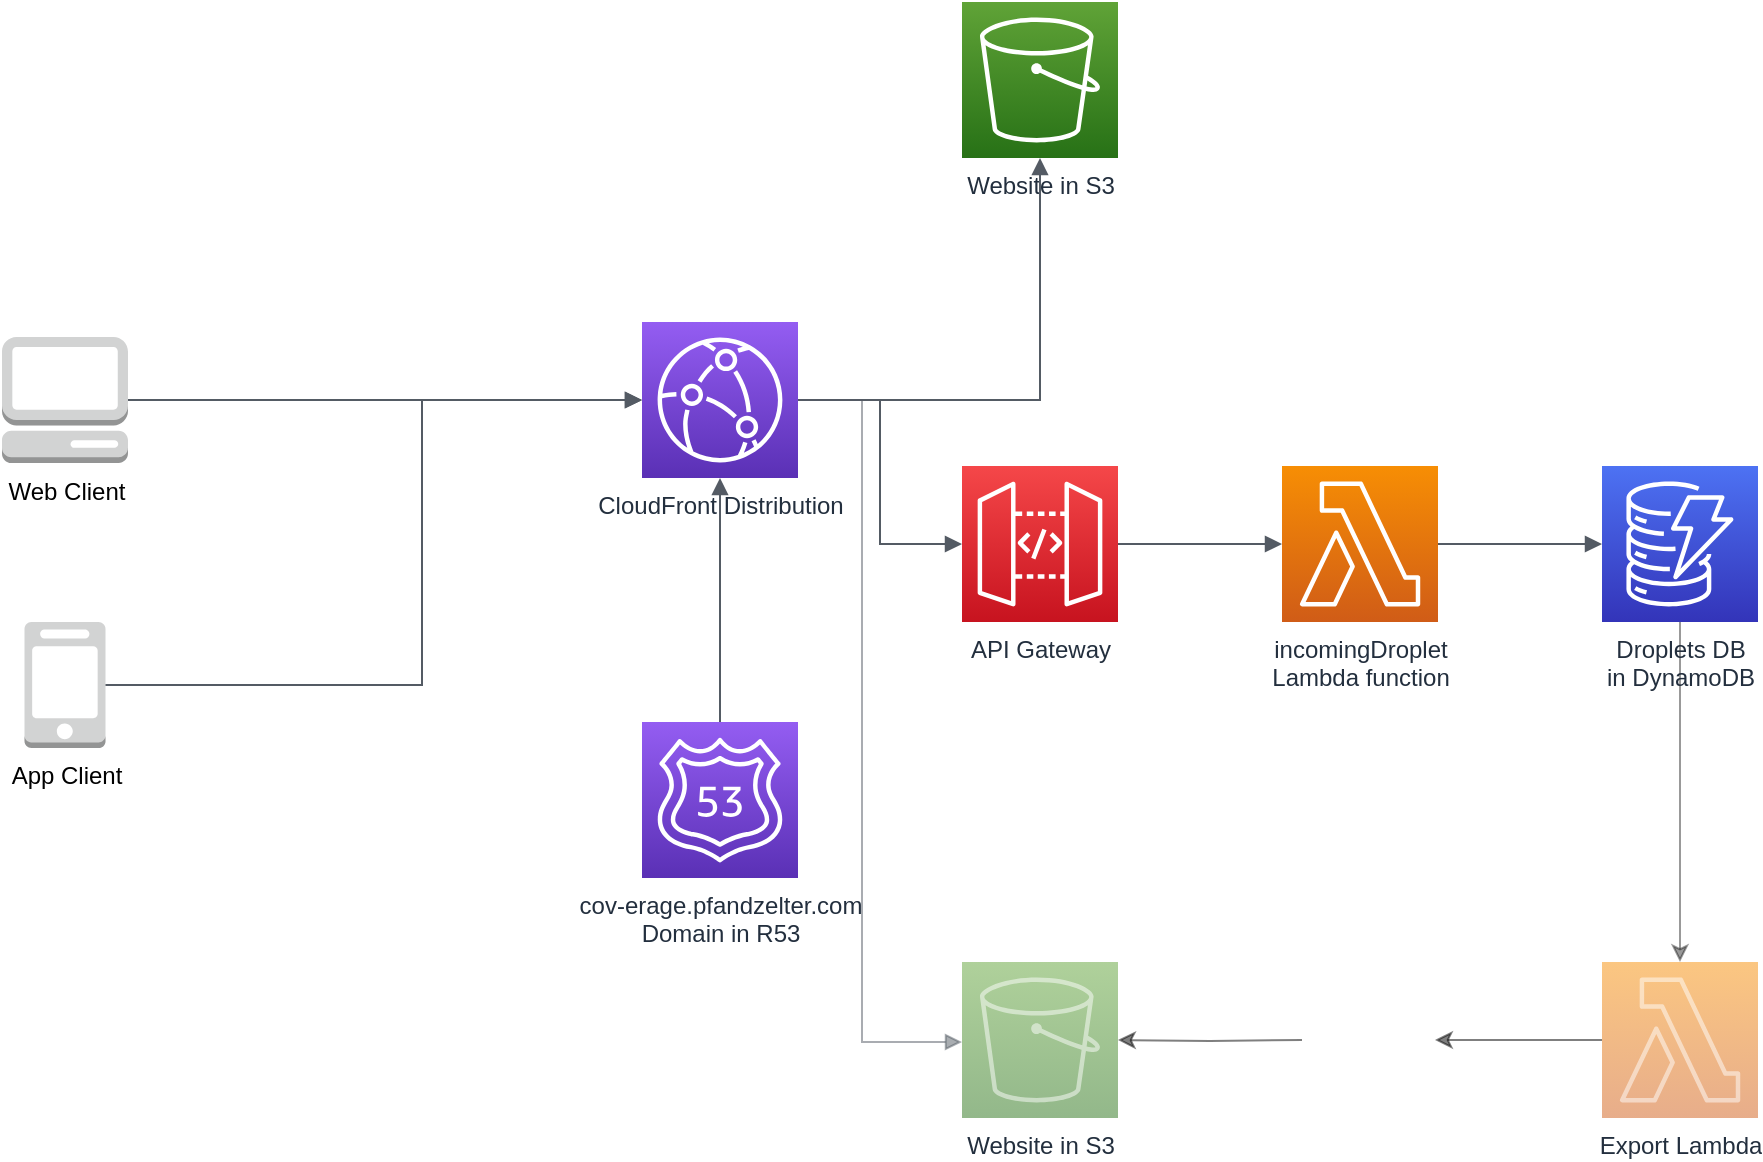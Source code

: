 <mxfile version="12.8.8" type="github">
  <diagram name="Page-1" id="aaaa8250-4180-3840-79b5-4cada1eebb92">
    <mxGraphModel dx="2036" dy="796" grid="1" gridSize="10" guides="1" tooltips="1" connect="1" arrows="1" fold="1" page="1" pageScale="1" pageWidth="850" pageHeight="1100" background="#ffffff" math="0" shadow="0">
      <root>
        <mxCell id="0" />
        <mxCell id="1" parent="0" />
        <mxCell id="fT-97VIXSCzDioIePppB-7" value="API Gateway" style="outlineConnect=0;fontColor=#232F3E;gradientColor=#F54749;gradientDirection=north;fillColor=#C7131F;strokeColor=#ffffff;dashed=0;verticalLabelPosition=bottom;verticalAlign=top;align=center;html=1;fontSize=12;fontStyle=0;aspect=fixed;shape=mxgraph.aws4.resourceIcon;resIcon=mxgraph.aws4.api_gateway;" parent="1" vertex="1">
          <mxGeometry x="400" y="592" width="78" height="78" as="geometry" />
        </mxCell>
        <mxCell id="4XQsXKFa4x00ZrDe4OuX-3" value="" style="edgeStyle=orthogonalEdgeStyle;rounded=0;orthogonalLoop=1;jettySize=auto;html=1;opacity=40;" edge="1" parent="1" source="fT-97VIXSCzDioIePppB-9" target="4XQsXKFa4x00ZrDe4OuX-1">
          <mxGeometry relative="1" as="geometry">
            <mxPoint x="599" y="750" as="targetPoint" />
          </mxGeometry>
        </mxCell>
        <mxCell id="fT-97VIXSCzDioIePppB-8" value="incomingDroplet&lt;br&gt;Lambda function" style="outlineConnect=0;fontColor=#232F3E;gradientColor=#F78E04;gradientDirection=north;fillColor=#D05C17;strokeColor=#ffffff;dashed=0;verticalLabelPosition=bottom;verticalAlign=top;align=center;html=1;fontSize=12;fontStyle=0;aspect=fixed;shape=mxgraph.aws4.resourceIcon;resIcon=mxgraph.aws4.lambda;" parent="1" vertex="1">
          <mxGeometry x="560" y="592" width="78" height="78" as="geometry" />
        </mxCell>
        <mxCell id="fT-97VIXSCzDioIePppB-9" value="Droplets DB&lt;br&gt;in DynamoDB" style="outlineConnect=0;fontColor=#232F3E;gradientColor=#4D72F3;gradientDirection=north;fillColor=#3334B9;strokeColor=#ffffff;dashed=0;verticalLabelPosition=bottom;verticalAlign=top;align=center;html=1;fontSize=12;fontStyle=0;aspect=fixed;shape=mxgraph.aws4.resourceIcon;resIcon=mxgraph.aws4.dynamodb;" parent="1" vertex="1">
          <mxGeometry x="720" y="592" width="78" height="78" as="geometry" />
        </mxCell>
        <mxCell id="fT-97VIXSCzDioIePppB-15" value="cov-erage.pfandzelter.com&lt;br&gt;Domain in R53" style="outlineConnect=0;fontColor=#232F3E;gradientColor=#945DF2;gradientDirection=north;fillColor=#5A30B5;strokeColor=#ffffff;dashed=0;verticalLabelPosition=bottom;verticalAlign=top;align=center;html=1;fontSize=12;fontStyle=0;aspect=fixed;shape=mxgraph.aws4.resourceIcon;resIcon=mxgraph.aws4.route_53;" parent="1" vertex="1">
          <mxGeometry x="240" y="720" width="78" height="78" as="geometry" />
        </mxCell>
        <mxCell id="fT-97VIXSCzDioIePppB-16" value="Website in S3" style="outlineConnect=0;fontColor=#232F3E;gradientColor=#60A337;gradientDirection=north;fillColor=#277116;strokeColor=#ffffff;dashed=0;verticalLabelPosition=bottom;verticalAlign=top;align=center;html=1;fontSize=12;fontStyle=0;aspect=fixed;shape=mxgraph.aws4.resourceIcon;resIcon=mxgraph.aws4.s3;" parent="1" vertex="1">
          <mxGeometry x="400" y="360" width="78" height="78" as="geometry" />
        </mxCell>
        <mxCell id="fT-97VIXSCzDioIePppB-17" value="CloudFront Distribution" style="outlineConnect=0;fontColor=#232F3E;gradientColor=#945DF2;gradientDirection=north;fillColor=#5A30B5;strokeColor=#ffffff;dashed=0;verticalLabelPosition=bottom;verticalAlign=top;align=center;html=1;fontSize=12;fontStyle=0;aspect=fixed;shape=mxgraph.aws4.resourceIcon;resIcon=mxgraph.aws4.cloudfront;" parent="1" vertex="1">
          <mxGeometry x="240" y="520" width="78" height="78" as="geometry" />
        </mxCell>
        <mxCell id="fT-97VIXSCzDioIePppB-18" value="" style="edgeStyle=orthogonalEdgeStyle;html=1;endArrow=block;elbow=vertical;startArrow=none;endFill=1;strokeColor=#545B64;rounded=0;" parent="1" source="fT-97VIXSCzDioIePppB-17" target="fT-97VIXSCzDioIePppB-7" edge="1">
          <mxGeometry width="100" relative="1" as="geometry">
            <mxPoint x="320" y="530" as="sourcePoint" />
            <mxPoint x="420" y="530" as="targetPoint" />
            <Array as="points" />
          </mxGeometry>
        </mxCell>
        <mxCell id="fT-97VIXSCzDioIePppB-19" value="" style="edgeStyle=orthogonalEdgeStyle;html=1;endArrow=block;elbow=vertical;startArrow=none;endFill=1;strokeColor=#545B64;rounded=0;" parent="1" source="fT-97VIXSCzDioIePppB-7" target="fT-97VIXSCzDioIePppB-8" edge="1">
          <mxGeometry width="100" relative="1" as="geometry">
            <mxPoint x="328" y="569" as="sourcePoint" />
            <mxPoint x="410" y="569" as="targetPoint" />
            <Array as="points" />
          </mxGeometry>
        </mxCell>
        <mxCell id="fT-97VIXSCzDioIePppB-20" value="" style="edgeStyle=orthogonalEdgeStyle;html=1;endArrow=block;elbow=vertical;startArrow=none;endFill=1;strokeColor=#545B64;rounded=0;" parent="1" source="fT-97VIXSCzDioIePppB-8" target="fT-97VIXSCzDioIePppB-9" edge="1">
          <mxGeometry width="100" relative="1" as="geometry">
            <mxPoint x="488" y="569" as="sourcePoint" />
            <mxPoint x="570" y="569" as="targetPoint" />
            <Array as="points" />
          </mxGeometry>
        </mxCell>
        <mxCell id="fT-97VIXSCzDioIePppB-21" value="App Client" style="outlineConnect=0;dashed=0;verticalLabelPosition=bottom;verticalAlign=top;align=center;html=1;shape=mxgraph.aws3.mobile_client;fillColor=#D2D3D3;gradientColor=none;" parent="1" vertex="1">
          <mxGeometry x="-68.75" y="670" width="40.5" height="63" as="geometry" />
        </mxCell>
        <mxCell id="fT-97VIXSCzDioIePppB-22" value="Web Client" style="outlineConnect=0;dashed=0;verticalLabelPosition=bottom;verticalAlign=top;align=center;html=1;shape=mxgraph.aws3.management_console;fillColor=#D2D3D3;gradientColor=none;" parent="1" vertex="1">
          <mxGeometry x="-80" y="527.5" width="63" height="63" as="geometry" />
        </mxCell>
        <mxCell id="fT-97VIXSCzDioIePppB-24" value="" style="edgeStyle=orthogonalEdgeStyle;html=1;endArrow=block;elbow=vertical;startArrow=none;endFill=1;strokeColor=#545B64;rounded=0;" parent="1" source="fT-97VIXSCzDioIePppB-15" target="fT-97VIXSCzDioIePppB-17" edge="1">
          <mxGeometry width="100" relative="1" as="geometry">
            <mxPoint x="328" y="569" as="sourcePoint" />
            <mxPoint x="410" y="569" as="targetPoint" />
            <Array as="points" />
          </mxGeometry>
        </mxCell>
        <mxCell id="fT-97VIXSCzDioIePppB-25" value="" style="edgeStyle=orthogonalEdgeStyle;html=1;endArrow=block;elbow=vertical;startArrow=none;endFill=1;strokeColor=#545B64;rounded=0;" parent="1" source="fT-97VIXSCzDioIePppB-17" target="fT-97VIXSCzDioIePppB-16" edge="1">
          <mxGeometry width="100" relative="1" as="geometry">
            <mxPoint x="289" y="730" as="sourcePoint" />
            <mxPoint x="289" y="608" as="targetPoint" />
            <Array as="points" />
          </mxGeometry>
        </mxCell>
        <mxCell id="fT-97VIXSCzDioIePppB-26" value="" style="edgeStyle=orthogonalEdgeStyle;html=1;endArrow=block;elbow=vertical;startArrow=none;endFill=1;strokeColor=#545B64;rounded=0;" parent="1" source="fT-97VIXSCzDioIePppB-22" target="fT-97VIXSCzDioIePppB-17" edge="1">
          <mxGeometry width="100" relative="1" as="geometry">
            <mxPoint x="289" y="730" as="sourcePoint" />
            <mxPoint x="289" y="608" as="targetPoint" />
            <Array as="points" />
          </mxGeometry>
        </mxCell>
        <mxCell id="fT-97VIXSCzDioIePppB-27" value="" style="edgeStyle=orthogonalEdgeStyle;html=1;endArrow=block;elbow=vertical;startArrow=none;endFill=1;strokeColor=#545B64;rounded=0;" parent="1" source="fT-97VIXSCzDioIePppB-21" target="fT-97VIXSCzDioIePppB-17" edge="1">
          <mxGeometry width="100" relative="1" as="geometry">
            <mxPoint x="-7" y="569" as="sourcePoint" />
            <mxPoint x="250" y="569" as="targetPoint" />
            <Array as="points">
              <mxPoint x="130" y="702" />
              <mxPoint x="130" y="559" />
            </Array>
          </mxGeometry>
        </mxCell>
        <mxCell id="4XQsXKFa4x00ZrDe4OuX-1" value="Export Lambda" style="outlineConnect=0;fontColor=#232F3E;gradientColor=#F78E04;gradientDirection=north;fillColor=#D05C17;strokeColor=#ffffff;dashed=0;verticalLabelPosition=bottom;verticalAlign=top;align=center;html=1;fontSize=12;fontStyle=0;aspect=fixed;shape=mxgraph.aws4.resourceIcon;resIcon=mxgraph.aws4.lambda;opacity=50;" vertex="1" parent="1">
          <mxGeometry x="720" y="840" width="78" height="78" as="geometry" />
        </mxCell>
        <mxCell id="4XQsXKFa4x00ZrDe4OuX-9" value="Website in S3" style="outlineConnect=0;fontColor=#232F3E;gradientColor=#60A337;gradientDirection=north;fillColor=#277116;strokeColor=#ffffff;dashed=0;verticalLabelPosition=bottom;verticalAlign=top;align=center;html=1;fontSize=12;fontStyle=0;aspect=fixed;shape=mxgraph.aws4.resourceIcon;resIcon=mxgraph.aws4.s3;opacity=50;" vertex="1" parent="1">
          <mxGeometry x="400" y="840" width="78" height="78" as="geometry" />
        </mxCell>
        <mxCell id="4XQsXKFa4x00ZrDe4OuX-10" value="" style="edgeStyle=orthogonalEdgeStyle;html=1;endArrow=block;elbow=vertical;startArrow=none;endFill=1;strokeColor=#545B64;rounded=0;opacity=50;" edge="1" parent="1" source="fT-97VIXSCzDioIePppB-17" target="4XQsXKFa4x00ZrDe4OuX-9">
          <mxGeometry width="100" relative="1" as="geometry">
            <mxPoint x="328" y="569" as="sourcePoint" />
            <mxPoint x="400" y="950" as="targetPoint" />
            <Array as="points">
              <mxPoint x="350" y="559" />
              <mxPoint x="350" y="880" />
            </Array>
          </mxGeometry>
        </mxCell>
        <mxCell id="4XQsXKFa4x00ZrDe4OuX-11" value="" style="edgeStyle=orthogonalEdgeStyle;rounded=0;orthogonalLoop=1;jettySize=auto;html=1;opacity=50;" edge="1" parent="1" source="4XQsXKFa4x00ZrDe4OuX-1" target="4XQsXKFa4x00ZrDe4OuX-12">
          <mxGeometry relative="1" as="geometry">
            <mxPoint x="769" y="680" as="sourcePoint" />
            <mxPoint x="580" y="910" as="targetPoint" />
          </mxGeometry>
        </mxCell>
        <mxCell id="4XQsXKFa4x00ZrDe4OuX-12" value="" style="shape=image;html=1;verticalAlign=top;verticalLabelPosition=bottom;labelBackgroundColor=#ffffff;imageAspect=0;aspect=fixed;image=https://cdn1.iconfinder.com/data/icons/anycolor-common-type-files-pack/512/csv_anycolor-128.png;opacity=50;" vertex="1" parent="1">
          <mxGeometry x="561.5" y="841.5" width="75" height="75" as="geometry" />
        </mxCell>
        <mxCell id="4XQsXKFa4x00ZrDe4OuX-13" value="" style="edgeStyle=orthogonalEdgeStyle;rounded=0;orthogonalLoop=1;jettySize=auto;html=1;opacity=50;" edge="1" parent="1" target="4XQsXKFa4x00ZrDe4OuX-9">
          <mxGeometry relative="1" as="geometry">
            <mxPoint x="570" y="879" as="sourcePoint" />
            <mxPoint x="646.5" y="889" as="targetPoint" />
          </mxGeometry>
        </mxCell>
      </root>
    </mxGraphModel>
  </diagram>
</mxfile>
